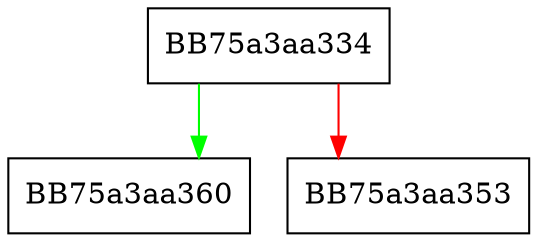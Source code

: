 digraph _Buy_nonzero {
  node [shape="box"];
  graph [splines=ortho];
  BB75a3aa334 -> BB75a3aa360 [color="green"];
  BB75a3aa334 -> BB75a3aa353 [color="red"];
}
